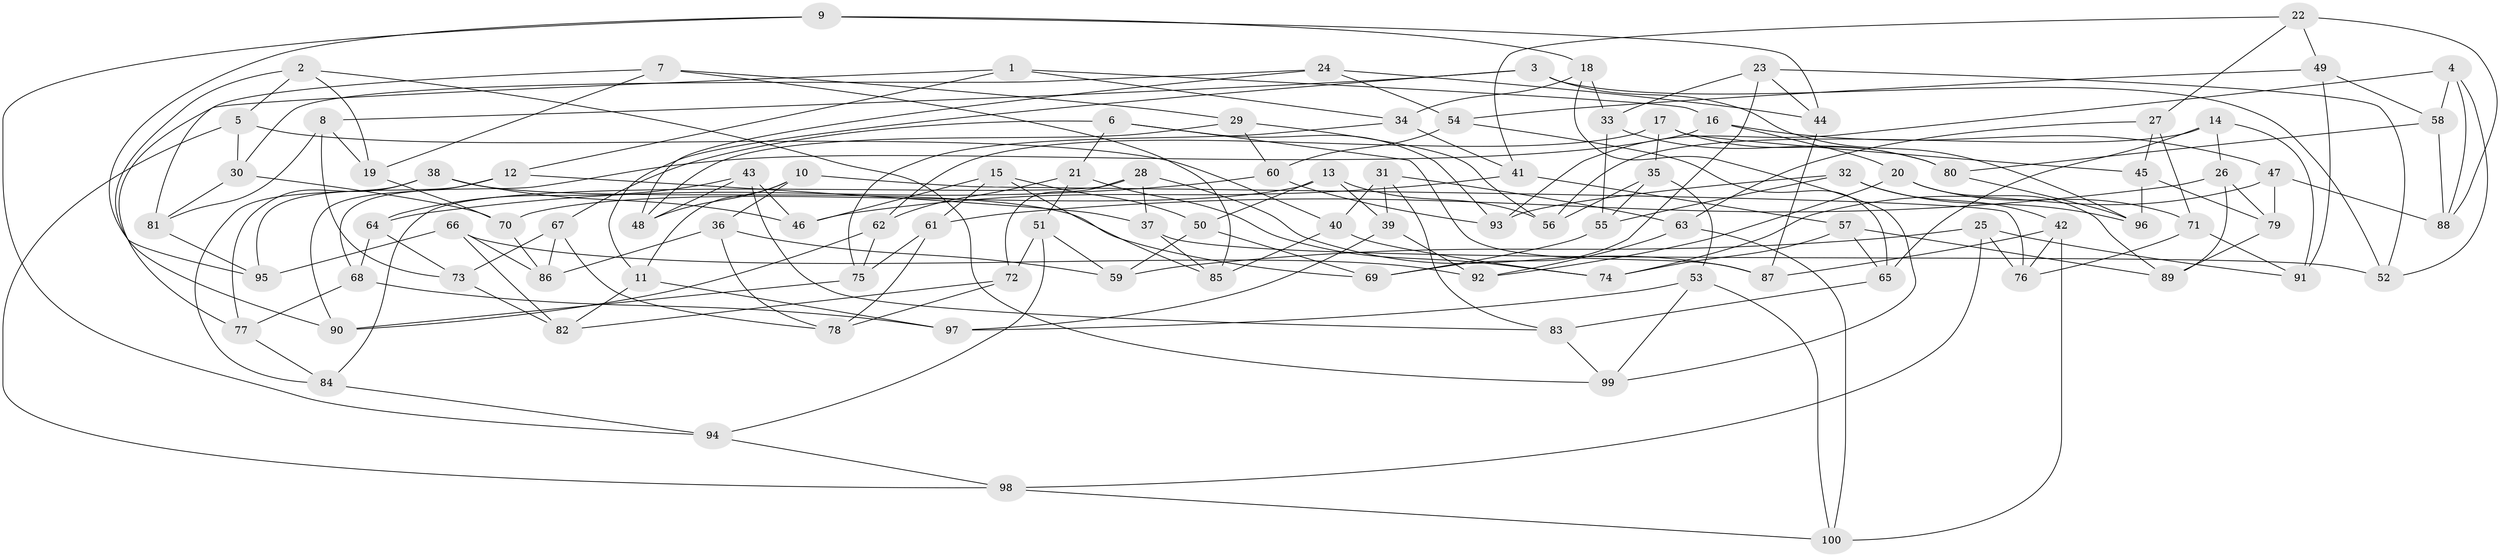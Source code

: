 // coarse degree distribution, {5: 0.22, 4: 0.22, 6: 0.44, 3: 0.04, 8: 0.06, 9: 0.02}
// Generated by graph-tools (version 1.1) at 2025/38/03/04/25 23:38:15]
// undirected, 100 vertices, 200 edges
graph export_dot {
  node [color=gray90,style=filled];
  1;
  2;
  3;
  4;
  5;
  6;
  7;
  8;
  9;
  10;
  11;
  12;
  13;
  14;
  15;
  16;
  17;
  18;
  19;
  20;
  21;
  22;
  23;
  24;
  25;
  26;
  27;
  28;
  29;
  30;
  31;
  32;
  33;
  34;
  35;
  36;
  37;
  38;
  39;
  40;
  41;
  42;
  43;
  44;
  45;
  46;
  47;
  48;
  49;
  50;
  51;
  52;
  53;
  54;
  55;
  56;
  57;
  58;
  59;
  60;
  61;
  62;
  63;
  64;
  65;
  66;
  67;
  68;
  69;
  70;
  71;
  72;
  73;
  74;
  75;
  76;
  77;
  78;
  79;
  80;
  81;
  82;
  83;
  84;
  85;
  86;
  87;
  88;
  89;
  90;
  91;
  92;
  93;
  94;
  95;
  96;
  97;
  98;
  99;
  100;
  1 -- 34;
  1 -- 16;
  1 -- 12;
  1 -- 77;
  2 -- 99;
  2 -- 19;
  2 -- 90;
  2 -- 5;
  3 -- 11;
  3 -- 8;
  3 -- 52;
  3 -- 96;
  4 -- 52;
  4 -- 93;
  4 -- 58;
  4 -- 88;
  5 -- 40;
  5 -- 30;
  5 -- 98;
  6 -- 67;
  6 -- 87;
  6 -- 93;
  6 -- 21;
  7 -- 85;
  7 -- 29;
  7 -- 19;
  7 -- 81;
  8 -- 73;
  8 -- 81;
  8 -- 19;
  9 -- 94;
  9 -- 44;
  9 -- 18;
  9 -- 95;
  10 -- 76;
  10 -- 11;
  10 -- 48;
  10 -- 36;
  11 -- 82;
  11 -- 97;
  12 -- 37;
  12 -- 90;
  12 -- 95;
  13 -- 56;
  13 -- 70;
  13 -- 50;
  13 -- 39;
  14 -- 91;
  14 -- 65;
  14 -- 26;
  14 -- 56;
  15 -- 46;
  15 -- 61;
  15 -- 85;
  15 -- 50;
  16 -- 68;
  16 -- 47;
  16 -- 20;
  17 -- 35;
  17 -- 45;
  17 -- 80;
  17 -- 62;
  18 -- 33;
  18 -- 99;
  18 -- 34;
  19 -- 70;
  20 -- 71;
  20 -- 92;
  20 -- 89;
  21 -- 62;
  21 -- 74;
  21 -- 51;
  22 -- 49;
  22 -- 88;
  22 -- 41;
  22 -- 27;
  23 -- 52;
  23 -- 44;
  23 -- 69;
  23 -- 33;
  24 -- 48;
  24 -- 30;
  24 -- 44;
  24 -- 54;
  25 -- 98;
  25 -- 59;
  25 -- 91;
  25 -- 76;
  26 -- 79;
  26 -- 61;
  26 -- 89;
  27 -- 71;
  27 -- 45;
  27 -- 63;
  28 -- 84;
  28 -- 37;
  28 -- 87;
  28 -- 72;
  29 -- 60;
  29 -- 56;
  29 -- 48;
  30 -- 70;
  30 -- 81;
  31 -- 63;
  31 -- 40;
  31 -- 39;
  31 -- 83;
  32 -- 96;
  32 -- 93;
  32 -- 55;
  32 -- 42;
  33 -- 55;
  33 -- 80;
  34 -- 41;
  34 -- 75;
  35 -- 53;
  35 -- 56;
  35 -- 55;
  36 -- 59;
  36 -- 78;
  36 -- 86;
  37 -- 52;
  37 -- 85;
  38 -- 84;
  38 -- 77;
  38 -- 69;
  38 -- 46;
  39 -- 97;
  39 -- 92;
  40 -- 85;
  40 -- 74;
  41 -- 46;
  41 -- 57;
  42 -- 76;
  42 -- 100;
  42 -- 87;
  43 -- 46;
  43 -- 48;
  43 -- 64;
  43 -- 83;
  44 -- 87;
  45 -- 96;
  45 -- 79;
  47 -- 79;
  47 -- 74;
  47 -- 88;
  49 -- 54;
  49 -- 91;
  49 -- 58;
  50 -- 59;
  50 -- 69;
  51 -- 94;
  51 -- 72;
  51 -- 59;
  53 -- 99;
  53 -- 97;
  53 -- 100;
  54 -- 60;
  54 -- 65;
  55 -- 69;
  57 -- 89;
  57 -- 74;
  57 -- 65;
  58 -- 88;
  58 -- 80;
  60 -- 93;
  60 -- 64;
  61 -- 78;
  61 -- 75;
  62 -- 75;
  62 -- 90;
  63 -- 92;
  63 -- 100;
  64 -- 68;
  64 -- 73;
  65 -- 83;
  66 -- 86;
  66 -- 82;
  66 -- 92;
  66 -- 95;
  67 -- 73;
  67 -- 86;
  67 -- 78;
  68 -- 97;
  68 -- 77;
  70 -- 86;
  71 -- 91;
  71 -- 76;
  72 -- 78;
  72 -- 82;
  73 -- 82;
  75 -- 90;
  77 -- 84;
  79 -- 89;
  80 -- 96;
  81 -- 95;
  83 -- 99;
  84 -- 94;
  94 -- 98;
  98 -- 100;
}
